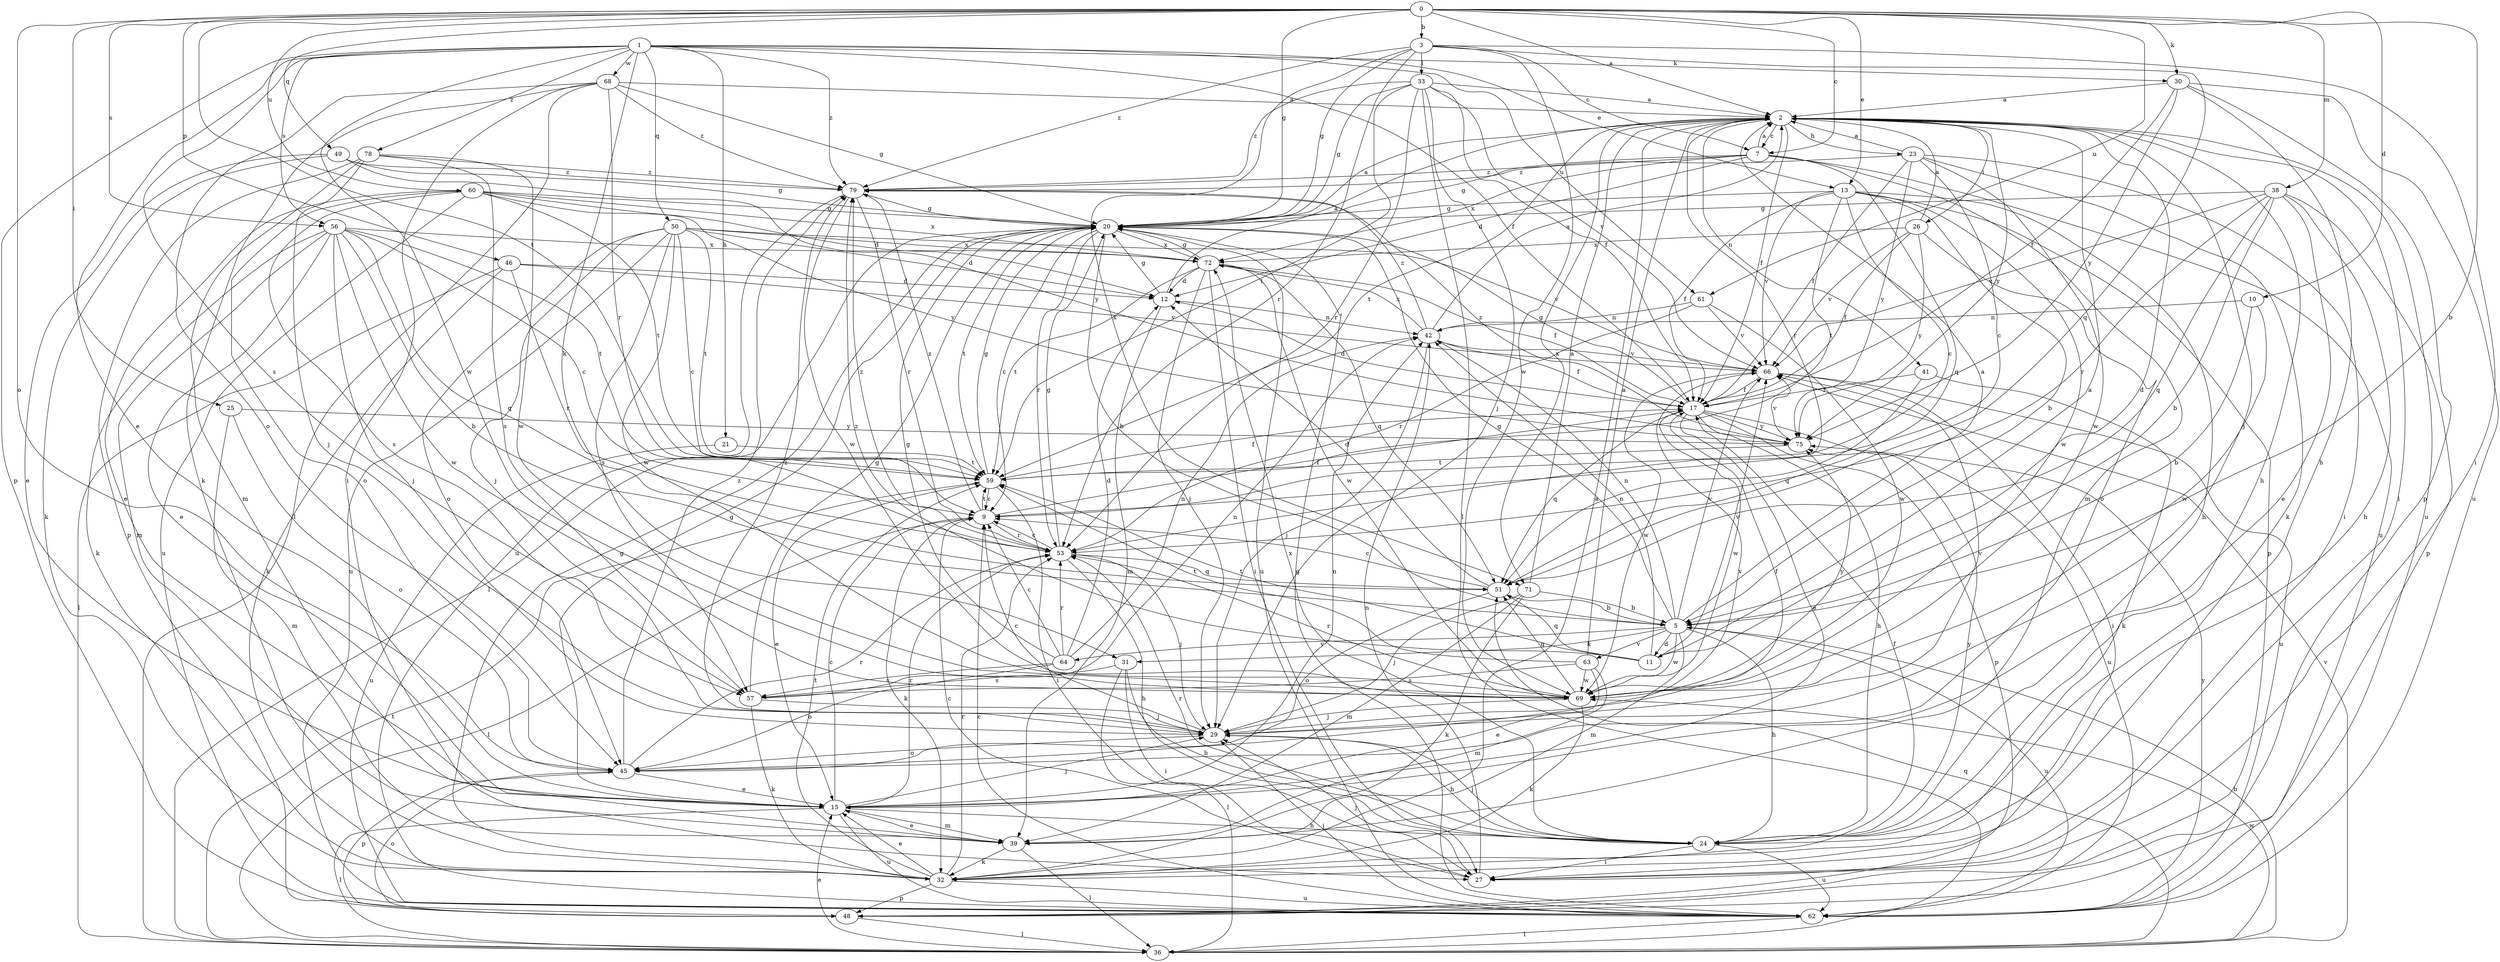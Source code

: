 strict digraph  {
0;
1;
2;
3;
5;
7;
9;
10;
11;
12;
13;
15;
17;
20;
21;
23;
24;
25;
26;
27;
29;
30;
31;
32;
33;
36;
38;
39;
41;
42;
45;
46;
48;
49;
50;
51;
53;
56;
57;
59;
60;
61;
62;
63;
64;
66;
68;
69;
71;
72;
75;
78;
79;
0 -> 2  [label=a];
0 -> 3  [label=b];
0 -> 5  [label=b];
0 -> 7  [label=c];
0 -> 10  [label=d];
0 -> 13  [label=e];
0 -> 20  [label=g];
0 -> 25  [label=i];
0 -> 30  [label=k];
0 -> 38  [label=m];
0 -> 45  [label=o];
0 -> 46  [label=p];
0 -> 49  [label=q];
0 -> 56  [label=s];
0 -> 59  [label=t];
0 -> 60  [label=u];
0 -> 61  [label=u];
1 -> 13  [label=e];
1 -> 15  [label=e];
1 -> 17  [label=f];
1 -> 21  [label=h];
1 -> 30  [label=k];
1 -> 31  [label=k];
1 -> 48  [label=p];
1 -> 50  [label=q];
1 -> 56  [label=s];
1 -> 57  [label=s];
1 -> 61  [label=u];
1 -> 68  [label=w];
1 -> 69  [label=w];
1 -> 78  [label=z];
1 -> 79  [label=z];
2 -> 7  [label=c];
2 -> 11  [label=d];
2 -> 17  [label=f];
2 -> 23  [label=h];
2 -> 24  [label=h];
2 -> 26  [label=i];
2 -> 27  [label=i];
2 -> 29  [label=j];
2 -> 41  [label=n];
2 -> 53  [label=r];
2 -> 59  [label=t];
2 -> 62  [label=u];
2 -> 71  [label=x];
2 -> 75  [label=y];
3 -> 7  [label=c];
3 -> 20  [label=g];
3 -> 27  [label=i];
3 -> 33  [label=l];
3 -> 51  [label=q];
3 -> 53  [label=r];
3 -> 69  [label=w];
3 -> 71  [label=x];
3 -> 79  [label=z];
5 -> 2  [label=a];
5 -> 11  [label=d];
5 -> 20  [label=g];
5 -> 24  [label=h];
5 -> 31  [label=k];
5 -> 39  [label=m];
5 -> 42  [label=n];
5 -> 62  [label=u];
5 -> 63  [label=v];
5 -> 64  [label=v];
5 -> 66  [label=v];
5 -> 69  [label=w];
7 -> 2  [label=a];
7 -> 12  [label=d];
7 -> 20  [label=g];
7 -> 39  [label=m];
7 -> 51  [label=q];
7 -> 62  [label=u];
7 -> 72  [label=x];
7 -> 79  [label=z];
9 -> 17  [label=f];
9 -> 32  [label=k];
9 -> 36  [label=l];
9 -> 53  [label=r];
9 -> 59  [label=t];
9 -> 79  [label=z];
10 -> 5  [label=b];
10 -> 42  [label=n];
10 -> 69  [label=w];
11 -> 2  [label=a];
11 -> 42  [label=n];
11 -> 51  [label=q];
11 -> 59  [label=t];
11 -> 66  [label=v];
11 -> 79  [label=z];
12 -> 2  [label=a];
12 -> 20  [label=g];
12 -> 39  [label=m];
12 -> 42  [label=n];
13 -> 5  [label=b];
13 -> 9  [label=c];
13 -> 17  [label=f];
13 -> 20  [label=g];
13 -> 24  [label=h];
13 -> 48  [label=p];
13 -> 59  [label=t];
13 -> 66  [label=v];
13 -> 69  [label=w];
15 -> 9  [label=c];
15 -> 20  [label=g];
15 -> 24  [label=h];
15 -> 29  [label=j];
15 -> 36  [label=l];
15 -> 39  [label=m];
15 -> 42  [label=n];
15 -> 53  [label=r];
15 -> 62  [label=u];
17 -> 12  [label=d];
17 -> 15  [label=e];
17 -> 20  [label=g];
17 -> 24  [label=h];
17 -> 48  [label=p];
17 -> 51  [label=q];
17 -> 62  [label=u];
17 -> 69  [label=w];
17 -> 75  [label=y];
20 -> 2  [label=a];
20 -> 5  [label=b];
20 -> 9  [label=c];
20 -> 36  [label=l];
20 -> 53  [label=r];
20 -> 59  [label=t];
20 -> 62  [label=u];
20 -> 72  [label=x];
21 -> 59  [label=t];
21 -> 62  [label=u];
23 -> 2  [label=a];
23 -> 9  [label=c];
23 -> 17  [label=f];
23 -> 27  [label=i];
23 -> 32  [label=k];
23 -> 69  [label=w];
23 -> 75  [label=y];
23 -> 79  [label=z];
24 -> 27  [label=i];
24 -> 29  [label=j];
24 -> 53  [label=r];
24 -> 62  [label=u];
24 -> 72  [label=x];
24 -> 75  [label=y];
25 -> 39  [label=m];
25 -> 45  [label=o];
25 -> 75  [label=y];
26 -> 2  [label=a];
26 -> 17  [label=f];
26 -> 45  [label=o];
26 -> 66  [label=v];
26 -> 72  [label=x];
26 -> 75  [label=y];
27 -> 9  [label=c];
27 -> 29  [label=j];
27 -> 42  [label=n];
29 -> 9  [label=c];
29 -> 17  [label=f];
29 -> 24  [label=h];
29 -> 45  [label=o];
29 -> 66  [label=v];
29 -> 79  [label=z];
30 -> 2  [label=a];
30 -> 17  [label=f];
30 -> 24  [label=h];
30 -> 48  [label=p];
30 -> 62  [label=u];
30 -> 75  [label=y];
31 -> 24  [label=h];
31 -> 27  [label=i];
31 -> 36  [label=l];
31 -> 57  [label=s];
32 -> 2  [label=a];
32 -> 15  [label=e];
32 -> 17  [label=f];
32 -> 20  [label=g];
32 -> 48  [label=p];
32 -> 53  [label=r];
32 -> 59  [label=t];
32 -> 62  [label=u];
33 -> 2  [label=a];
33 -> 17  [label=f];
33 -> 20  [label=g];
33 -> 29  [label=j];
33 -> 36  [label=l];
33 -> 53  [label=r];
33 -> 59  [label=t];
33 -> 66  [label=v];
33 -> 79  [label=z];
36 -> 5  [label=b];
36 -> 15  [label=e];
36 -> 51  [label=q];
36 -> 59  [label=t];
36 -> 66  [label=v];
36 -> 69  [label=w];
38 -> 5  [label=b];
38 -> 15  [label=e];
38 -> 20  [label=g];
38 -> 24  [label=h];
38 -> 48  [label=p];
38 -> 51  [label=q];
38 -> 53  [label=r];
38 -> 66  [label=v];
39 -> 15  [label=e];
39 -> 32  [label=k];
39 -> 36  [label=l];
41 -> 17  [label=f];
41 -> 32  [label=k];
41 -> 51  [label=q];
42 -> 2  [label=a];
42 -> 17  [label=f];
42 -> 29  [label=j];
42 -> 66  [label=v];
42 -> 72  [label=x];
42 -> 79  [label=z];
45 -> 15  [label=e];
45 -> 48  [label=p];
45 -> 53  [label=r];
45 -> 66  [label=v];
45 -> 79  [label=z];
46 -> 12  [label=d];
46 -> 32  [label=k];
46 -> 36  [label=l];
46 -> 53  [label=r];
46 -> 66  [label=v];
48 -> 36  [label=l];
48 -> 45  [label=o];
49 -> 15  [label=e];
49 -> 20  [label=g];
49 -> 32  [label=k];
49 -> 75  [label=y];
49 -> 79  [label=z];
50 -> 9  [label=c];
50 -> 12  [label=d];
50 -> 29  [label=j];
50 -> 45  [label=o];
50 -> 57  [label=s];
50 -> 59  [label=t];
50 -> 62  [label=u];
50 -> 66  [label=v];
50 -> 69  [label=w];
50 -> 72  [label=x];
51 -> 5  [label=b];
51 -> 9  [label=c];
51 -> 12  [label=d];
51 -> 45  [label=o];
53 -> 9  [label=c];
53 -> 20  [label=g];
53 -> 24  [label=h];
53 -> 29  [label=j];
53 -> 51  [label=q];
53 -> 79  [label=z];
56 -> 5  [label=b];
56 -> 9  [label=c];
56 -> 15  [label=e];
56 -> 29  [label=j];
56 -> 32  [label=k];
56 -> 39  [label=m];
56 -> 51  [label=q];
56 -> 59  [label=t];
56 -> 69  [label=w];
56 -> 72  [label=x];
57 -> 20  [label=g];
57 -> 29  [label=j];
57 -> 32  [label=k];
57 -> 42  [label=n];
59 -> 9  [label=c];
59 -> 15  [label=e];
59 -> 17  [label=f];
59 -> 20  [label=g];
59 -> 27  [label=i];
60 -> 12  [label=d];
60 -> 15  [label=e];
60 -> 20  [label=g];
60 -> 45  [label=o];
60 -> 57  [label=s];
60 -> 59  [label=t];
60 -> 62  [label=u];
60 -> 72  [label=x];
60 -> 75  [label=y];
61 -> 42  [label=n];
61 -> 53  [label=r];
61 -> 66  [label=v];
61 -> 69  [label=w];
62 -> 9  [label=c];
62 -> 20  [label=g];
62 -> 29  [label=j];
62 -> 36  [label=l];
62 -> 75  [label=y];
63 -> 2  [label=a];
63 -> 15  [label=e];
63 -> 39  [label=m];
63 -> 57  [label=s];
63 -> 59  [label=t];
63 -> 69  [label=w];
64 -> 9  [label=c];
64 -> 12  [label=d];
64 -> 20  [label=g];
64 -> 42  [label=n];
64 -> 45  [label=o];
64 -> 53  [label=r];
64 -> 57  [label=s];
66 -> 17  [label=f];
66 -> 27  [label=i];
66 -> 62  [label=u];
66 -> 69  [label=w];
68 -> 2  [label=a];
68 -> 20  [label=g];
68 -> 27  [label=i];
68 -> 32  [label=k];
68 -> 36  [label=l];
68 -> 45  [label=o];
68 -> 53  [label=r];
68 -> 79  [label=z];
69 -> 29  [label=j];
69 -> 32  [label=k];
69 -> 51  [label=q];
69 -> 53  [label=r];
69 -> 75  [label=y];
71 -> 2  [label=a];
71 -> 5  [label=b];
71 -> 29  [label=j];
71 -> 32  [label=k];
71 -> 39  [label=m];
72 -> 12  [label=d];
72 -> 17  [label=f];
72 -> 20  [label=g];
72 -> 27  [label=i];
72 -> 29  [label=j];
72 -> 51  [label=q];
72 -> 59  [label=t];
72 -> 69  [label=w];
75 -> 59  [label=t];
75 -> 66  [label=v];
75 -> 79  [label=z];
78 -> 29  [label=j];
78 -> 39  [label=m];
78 -> 48  [label=p];
78 -> 57  [label=s];
78 -> 69  [label=w];
78 -> 79  [label=z];
79 -> 20  [label=g];
79 -> 53  [label=r];
79 -> 62  [label=u];
79 -> 69  [label=w];
}
